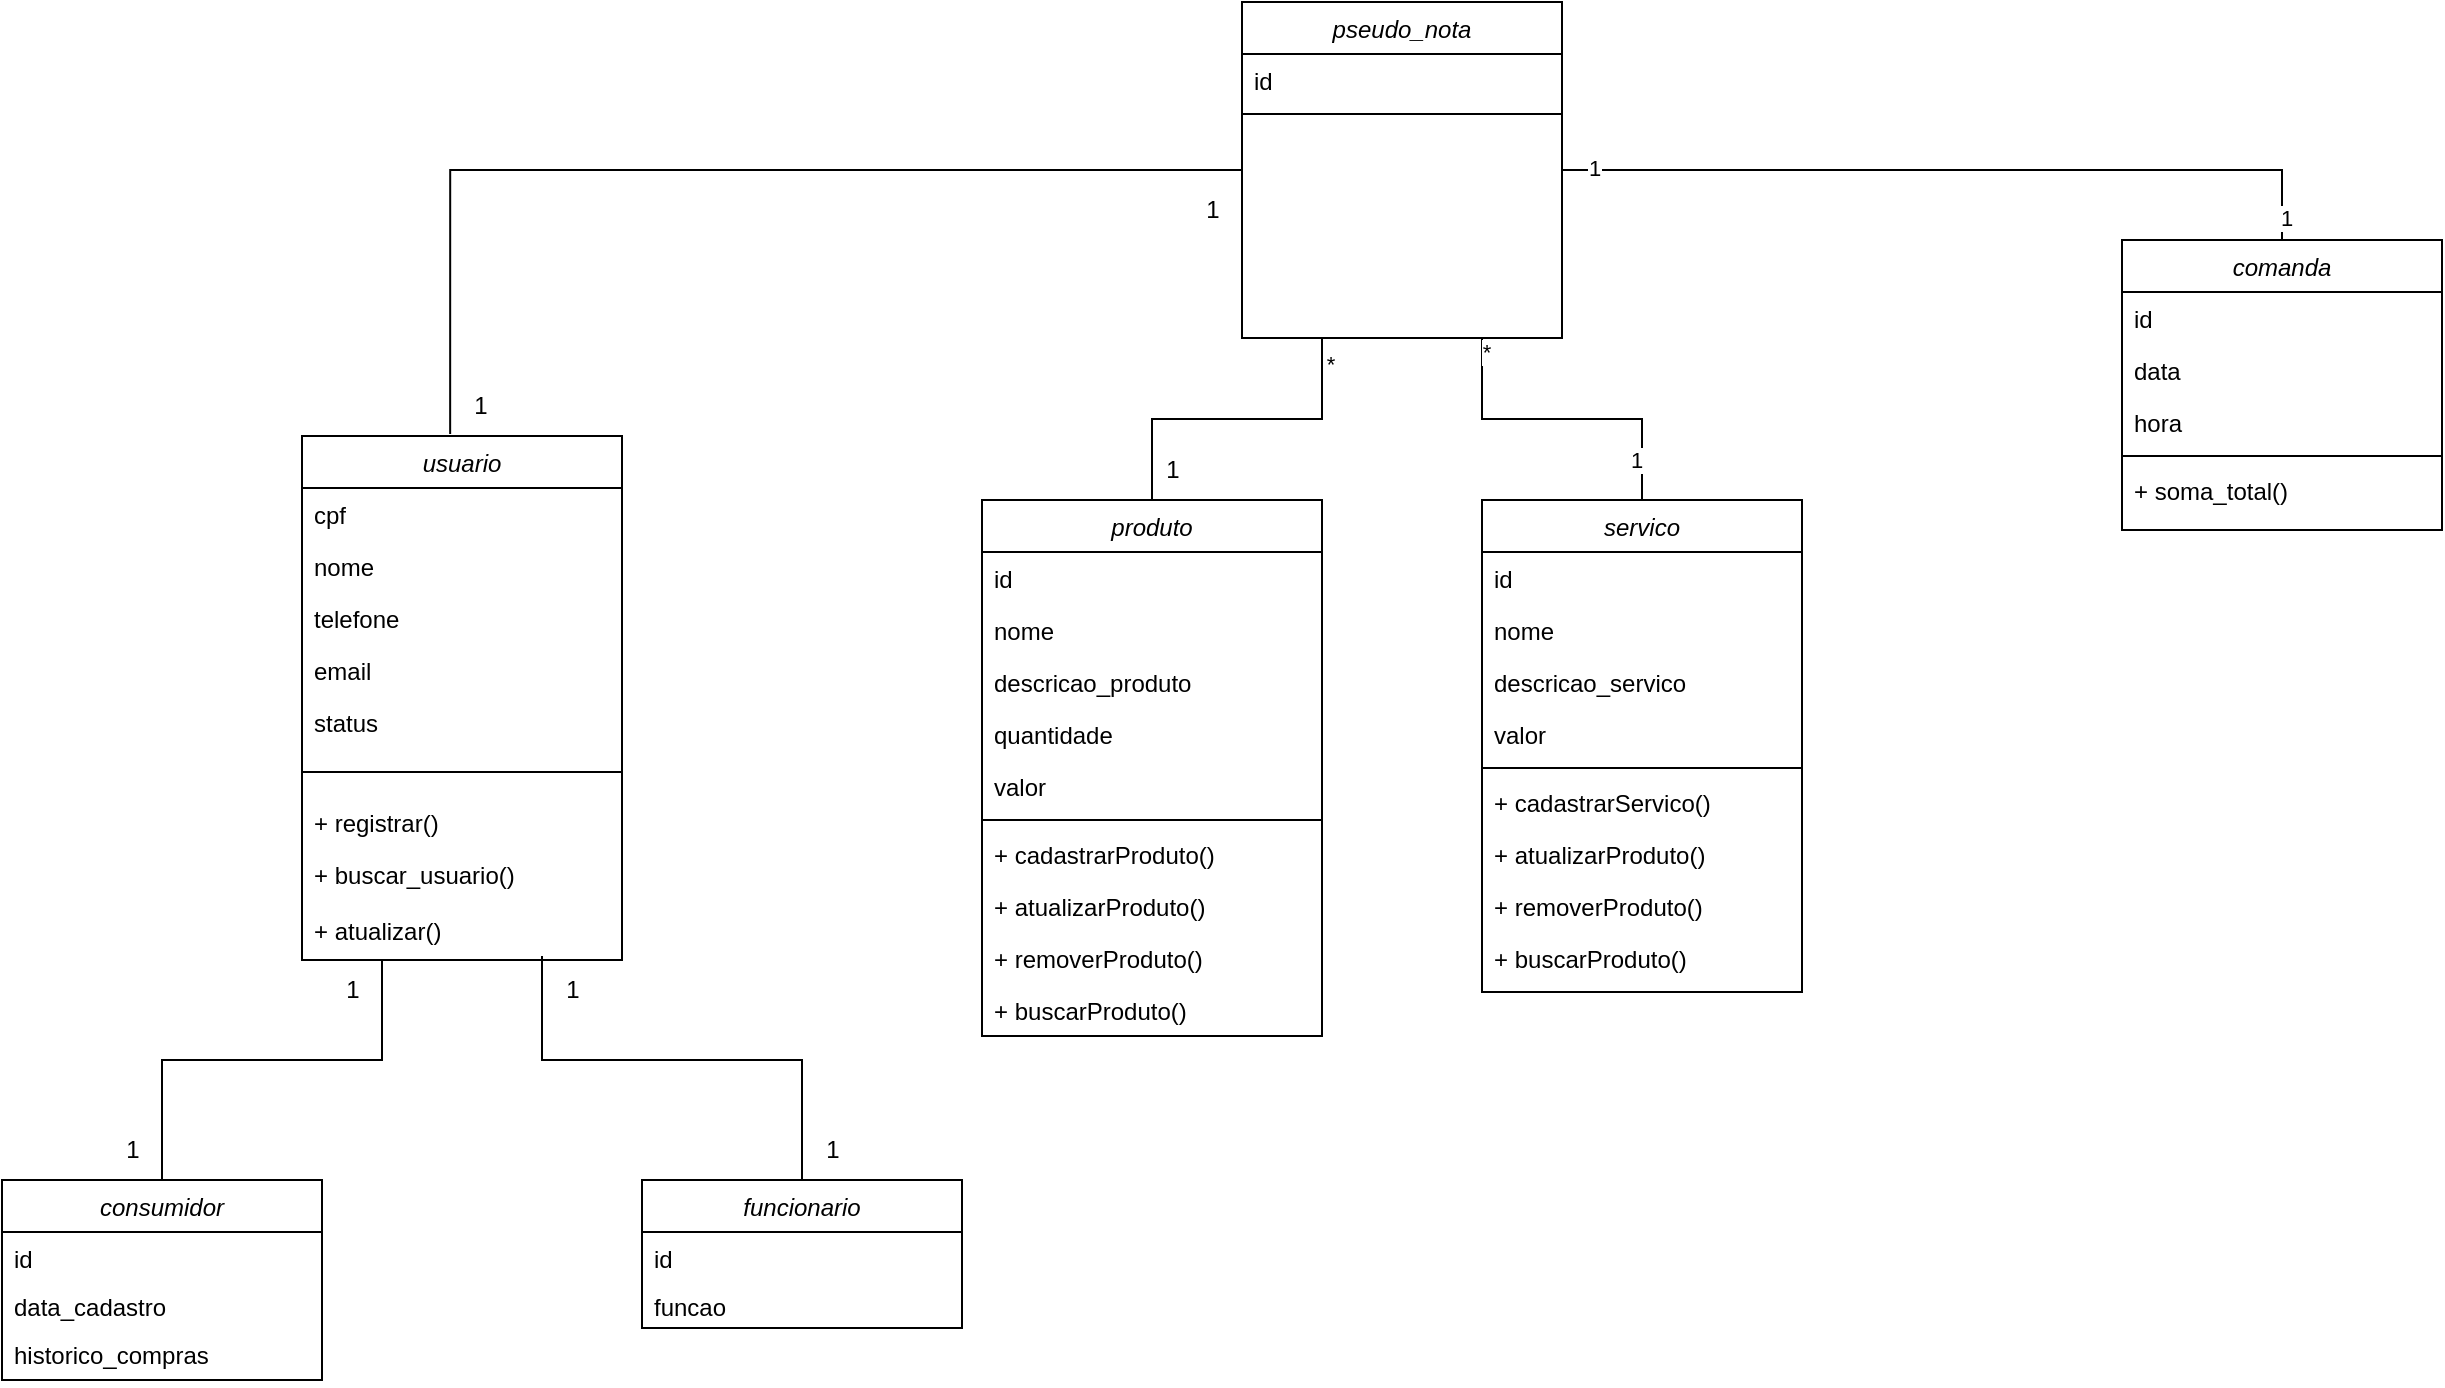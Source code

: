 <mxfile version="24.7.17">
  <diagram id="C5RBs43oDa-KdzZeNtuy" name="Page-1">
    <mxGraphModel grid="1" page="1" gridSize="10" guides="1" tooltips="1" connect="1" arrows="1" fold="1" pageScale="1" pageWidth="827" pageHeight="1169" math="0" shadow="0">
      <root>
        <mxCell id="WIyWlLk6GJQsqaUBKTNV-0" />
        <mxCell id="WIyWlLk6GJQsqaUBKTNV-1" parent="WIyWlLk6GJQsqaUBKTNV-0" />
        <mxCell id="zkfFHV4jXpPFQw0GAbJ--0" value="usuario" style="swimlane;fontStyle=2;align=center;verticalAlign=top;childLayout=stackLayout;horizontal=1;startSize=26;horizontalStack=0;resizeParent=1;resizeLast=0;collapsible=1;marginBottom=0;rounded=0;shadow=0;strokeWidth=1;" vertex="1" parent="WIyWlLk6GJQsqaUBKTNV-1">
          <mxGeometry x="310" y="-232" width="160" height="262" as="geometry">
            <mxRectangle x="230" y="140" width="160" height="26" as="alternateBounds" />
          </mxGeometry>
        </mxCell>
        <mxCell id="6OqZjIIJXKKsuih-4j8O-0" value="cpf" style="text;align=left;verticalAlign=top;spacingLeft=4;spacingRight=4;overflow=hidden;rotatable=0;points=[[0,0.5],[1,0.5]];portConstraint=eastwest;" vertex="1" parent="zkfFHV4jXpPFQw0GAbJ--0">
          <mxGeometry y="26" width="160" height="26" as="geometry" />
        </mxCell>
        <mxCell id="6OqZjIIJXKKsuih-4j8O-1" value="nome" style="text;align=left;verticalAlign=top;spacingLeft=4;spacingRight=4;overflow=hidden;rotatable=0;points=[[0,0.5],[1,0.5]];portConstraint=eastwest;" vertex="1" parent="zkfFHV4jXpPFQw0GAbJ--0">
          <mxGeometry y="52" width="160" height="26" as="geometry" />
        </mxCell>
        <mxCell id="6OqZjIIJXKKsuih-4j8O-2" value="telefone" style="text;align=left;verticalAlign=top;spacingLeft=4;spacingRight=4;overflow=hidden;rotatable=0;points=[[0,0.5],[1,0.5]];portConstraint=eastwest;" vertex="1" parent="zkfFHV4jXpPFQw0GAbJ--0">
          <mxGeometry y="78" width="160" height="26" as="geometry" />
        </mxCell>
        <mxCell id="rR3V6xmwRhzDYoZXlkW9-46" value="email" style="text;align=left;verticalAlign=top;spacingLeft=4;spacingRight=4;overflow=hidden;rotatable=0;points=[[0,0.5],[1,0.5]];portConstraint=eastwest;" vertex="1" parent="zkfFHV4jXpPFQw0GAbJ--0">
          <mxGeometry y="104" width="160" height="26" as="geometry" />
        </mxCell>
        <mxCell id="FzqHzcv_zNrUcBVF8Jbd-1" value="status" style="text;align=left;verticalAlign=top;spacingLeft=4;spacingRight=4;overflow=hidden;rotatable=0;points=[[0,0.5],[1,0.5]];portConstraint=eastwest;" vertex="1" parent="zkfFHV4jXpPFQw0GAbJ--0">
          <mxGeometry y="130" width="160" height="26" as="geometry" />
        </mxCell>
        <mxCell id="rR3V6xmwRhzDYoZXlkW9-41" value="" style="line;html=1;strokeWidth=1;align=left;verticalAlign=middle;spacingTop=-1;spacingLeft=3;spacingRight=3;rotatable=0;labelPosition=right;points=[];portConstraint=eastwest;" vertex="1" parent="zkfFHV4jXpPFQw0GAbJ--0">
          <mxGeometry y="156" width="160" height="24" as="geometry" />
        </mxCell>
        <mxCell id="TwVSHGMDBqHGYwjEg2Tt-3" value="+ registrar()" style="text;align=left;verticalAlign=top;spacingLeft=4;spacingRight=4;overflow=hidden;rotatable=0;points=[[0,0.5],[1,0.5]];portConstraint=eastwest;" vertex="1" parent="zkfFHV4jXpPFQw0GAbJ--0">
          <mxGeometry y="180" width="160" height="26" as="geometry" />
        </mxCell>
        <mxCell id="mLxg5aFCrUsIOA-F6rxe-14" value="+ buscar_usuario()" style="text;align=left;verticalAlign=top;spacingLeft=4;spacingRight=4;overflow=hidden;rotatable=0;points=[[0,0.5],[1,0.5]];portConstraint=eastwest;whiteSpace=wrap;" vertex="1" parent="zkfFHV4jXpPFQw0GAbJ--0">
          <mxGeometry y="206" width="160" height="28" as="geometry" />
        </mxCell>
        <mxCell id="mLxg5aFCrUsIOA-F6rxe-11" value="+ atualizar()" style="text;align=left;verticalAlign=top;spacingLeft=4;spacingRight=4;overflow=hidden;rotatable=0;points=[[0,0.5],[1,0.5]];portConstraint=eastwest;" vertex="1" parent="zkfFHV4jXpPFQw0GAbJ--0">
          <mxGeometry y="234" width="160" height="26" as="geometry" />
        </mxCell>
        <mxCell id="5Es-rJ3ds_diEEcx0u1n-26" style="edgeStyle=orthogonalEdgeStyle;rounded=0;orthogonalLoop=1;jettySize=auto;html=1;endArrow=none;endFill=0;startArrow=none;startFill=0;exitX=0.5;exitY=0;exitDx=0;exitDy=0;entryX=0.75;entryY=1;entryDx=0;entryDy=0;entryPerimeter=0;" edge="1" parent="WIyWlLk6GJQsqaUBKTNV-1" source="5Es-rJ3ds_diEEcx0u1n-1" target="mLxg5aFCrUsIOA-F6rxe-11">
          <mxGeometry relative="1" as="geometry">
            <Array as="points">
              <mxPoint x="560" y="80" />
              <mxPoint x="430" y="80" />
            </Array>
            <mxPoint x="560" y="130" as="sourcePoint" />
            <mxPoint x="430" y="40" as="targetPoint" />
          </mxGeometry>
        </mxCell>
        <mxCell id="5Es-rJ3ds_diEEcx0u1n-1" value="funcionario" style="swimlane;fontStyle=2;align=center;verticalAlign=top;childLayout=stackLayout;horizontal=1;startSize=26;horizontalStack=0;resizeParent=1;resizeLast=0;collapsible=1;marginBottom=0;rounded=0;shadow=0;strokeWidth=1;" vertex="1" parent="WIyWlLk6GJQsqaUBKTNV-1">
          <mxGeometry x="480" y="140" width="160" height="74" as="geometry">
            <mxRectangle x="230" y="140" width="160" height="26" as="alternateBounds" />
          </mxGeometry>
        </mxCell>
        <mxCell id="CvrKIsIumWMHfw4Xc4Db-1" value="id" style="text;align=left;verticalAlign=top;spacingLeft=4;spacingRight=4;overflow=hidden;rotatable=0;points=[[0,0.5],[1,0.5]];portConstraint=eastwest;" vertex="1" parent="5Es-rJ3ds_diEEcx0u1n-1">
          <mxGeometry y="26" width="160" height="24" as="geometry" />
        </mxCell>
        <mxCell id="T2LD3wPYWMggc1Zuk2ix-3" value="funcao" style="text;align=left;verticalAlign=top;spacingLeft=4;spacingRight=4;overflow=hidden;rotatable=0;points=[[0,0.5],[1,0.5]];portConstraint=eastwest;" vertex="1" parent="5Es-rJ3ds_diEEcx0u1n-1">
          <mxGeometry y="50" width="160" height="24" as="geometry" />
        </mxCell>
        <mxCell id="5Es-rJ3ds_diEEcx0u1n-27" style="edgeStyle=orthogonalEdgeStyle;rounded=0;orthogonalLoop=1;jettySize=auto;html=1;endArrow=none;endFill=0;startArrow=none;startFill=0;entryX=0.25;entryY=1;entryDx=0;entryDy=0;exitX=0.5;exitY=0;exitDx=0;exitDy=0;" edge="1" parent="WIyWlLk6GJQsqaUBKTNV-1" source="5Es-rJ3ds_diEEcx0u1n-6" target="zkfFHV4jXpPFQw0GAbJ--0">
          <mxGeometry relative="1" as="geometry">
            <Array as="points">
              <mxPoint x="240" y="80" />
              <mxPoint x="350" y="80" />
            </Array>
            <mxPoint x="240" y="130" as="sourcePoint" />
            <mxPoint x="350" y="50" as="targetPoint" />
          </mxGeometry>
        </mxCell>
        <mxCell id="5Es-rJ3ds_diEEcx0u1n-6" value="consumidor" style="swimlane;fontStyle=2;align=center;verticalAlign=top;childLayout=stackLayout;horizontal=1;startSize=26;horizontalStack=0;resizeParent=1;resizeLast=0;collapsible=1;marginBottom=0;rounded=0;shadow=0;strokeWidth=1;" vertex="1" parent="WIyWlLk6GJQsqaUBKTNV-1">
          <mxGeometry x="160" y="140" width="160" height="100" as="geometry">
            <mxRectangle x="230" y="140" width="160" height="26" as="alternateBounds" />
          </mxGeometry>
        </mxCell>
        <mxCell id="CvrKIsIumWMHfw4Xc4Db-0" value="id" style="text;align=left;verticalAlign=top;spacingLeft=4;spacingRight=4;overflow=hidden;rotatable=0;points=[[0,0.5],[1,0.5]];portConstraint=eastwest;" vertex="1" parent="5Es-rJ3ds_diEEcx0u1n-6">
          <mxGeometry y="26" width="160" height="24" as="geometry" />
        </mxCell>
        <mxCell id="CvrKIsIumWMHfw4Xc4Db-4" value="data_cadastro" style="text;align=left;verticalAlign=top;spacingLeft=4;spacingRight=4;overflow=hidden;rotatable=0;points=[[0,0.5],[1,0.5]];portConstraint=eastwest;" vertex="1" parent="5Es-rJ3ds_diEEcx0u1n-6">
          <mxGeometry y="50" width="160" height="24" as="geometry" />
        </mxCell>
        <mxCell id="CvrKIsIumWMHfw4Xc4Db-3" value="historico_compras" style="text;align=left;verticalAlign=top;spacingLeft=4;spacingRight=4;overflow=hidden;rotatable=0;points=[[0,0.5],[1,0.5]];portConstraint=eastwest;" vertex="1" parent="5Es-rJ3ds_diEEcx0u1n-6">
          <mxGeometry y="74" width="160" height="26" as="geometry" />
        </mxCell>
        <mxCell id="dabolZy6-QTJgzY1JWBK-12" style="edgeStyle=orthogonalEdgeStyle;rounded=0;orthogonalLoop=1;jettySize=auto;html=1;entryX=0.5;entryY=0;entryDx=0;entryDy=0;endArrow=none;endFill=0;exitX=0.75;exitY=1;exitDx=0;exitDy=0;" edge="1" parent="WIyWlLk6GJQsqaUBKTNV-1" source="68VH-_LcTsdwoNYMZAd4-1" target="5Es-rJ3ds_diEEcx0u1n-17">
          <mxGeometry relative="1" as="geometry" />
        </mxCell>
        <mxCell id="dabolZy6-QTJgzY1JWBK-13" value="*" style="edgeLabel;html=1;align=center;verticalAlign=middle;resizable=0;points=[];" vertex="1" connectable="0" parent="dabolZy6-QTJgzY1JWBK-12">
          <mxGeometry x="-0.911" y="2" relative="1" as="geometry">
            <mxPoint as="offset" />
          </mxGeometry>
        </mxCell>
        <mxCell id="dabolZy6-QTJgzY1JWBK-14" value="1" style="edgeLabel;html=1;align=center;verticalAlign=middle;resizable=0;points=[];" connectable="0" vertex="1" parent="dabolZy6-QTJgzY1JWBK-12">
          <mxGeometry x="0.749" y="-3" relative="1" as="geometry">
            <mxPoint as="offset" />
          </mxGeometry>
        </mxCell>
        <mxCell id="IpmSi3ri9ml-TVSAzwAs-1" value="comanda" style="swimlane;fontStyle=2;align=center;verticalAlign=top;childLayout=stackLayout;horizontal=1;startSize=26;horizontalStack=0;resizeParent=1;resizeLast=0;collapsible=1;marginBottom=0;rounded=0;shadow=0;strokeWidth=1;" vertex="1" parent="WIyWlLk6GJQsqaUBKTNV-1">
          <mxGeometry x="1220" y="-330" width="160" height="145" as="geometry">
            <mxRectangle x="230" y="140" width="160" height="26" as="alternateBounds" />
          </mxGeometry>
        </mxCell>
        <mxCell id="IpmSi3ri9ml-TVSAzwAs-2" value="id" style="text;align=left;verticalAlign=top;spacingLeft=4;spacingRight=4;overflow=hidden;rotatable=0;points=[[0,0.5],[1,0.5]];portConstraint=eastwest;" vertex="1" parent="IpmSi3ri9ml-TVSAzwAs-1">
          <mxGeometry y="26" width="160" height="26" as="geometry" />
        </mxCell>
        <mxCell id="rR3V6xmwRhzDYoZXlkW9-8" value="data" style="text;align=left;verticalAlign=top;spacingLeft=4;spacingRight=4;overflow=hidden;rotatable=0;points=[[0,0.5],[1,0.5]];portConstraint=eastwest;" vertex="1" parent="IpmSi3ri9ml-TVSAzwAs-1">
          <mxGeometry y="52" width="160" height="26" as="geometry" />
        </mxCell>
        <mxCell id="rR3V6xmwRhzDYoZXlkW9-11" value="hora" style="text;align=left;verticalAlign=top;spacingLeft=4;spacingRight=4;overflow=hidden;rotatable=0;points=[[0,0.5],[1,0.5]];portConstraint=eastwest;" vertex="1" parent="IpmSi3ri9ml-TVSAzwAs-1">
          <mxGeometry y="78" width="160" height="26" as="geometry" />
        </mxCell>
        <mxCell id="rR3V6xmwRhzDYoZXlkW9-42" value="" style="line;html=1;strokeWidth=1;align=left;verticalAlign=middle;spacingTop=-1;spacingLeft=3;spacingRight=3;rotatable=0;labelPosition=right;points=[];portConstraint=eastwest;" vertex="1" parent="IpmSi3ri9ml-TVSAzwAs-1">
          <mxGeometry y="104" width="160" height="8" as="geometry" />
        </mxCell>
        <mxCell id="TwVSHGMDBqHGYwjEg2Tt-4" value="+ soma_total()" style="text;align=left;verticalAlign=top;spacingLeft=4;spacingRight=4;overflow=hidden;rotatable=0;points=[[0,0.5],[1,0.5]];portConstraint=eastwest;" vertex="1" parent="IpmSi3ri9ml-TVSAzwAs-1">
          <mxGeometry y="112" width="160" height="26" as="geometry" />
        </mxCell>
        <mxCell id="5Es-rJ3ds_diEEcx0u1n-17" value="servico" style="swimlane;fontStyle=2;align=center;verticalAlign=top;childLayout=stackLayout;horizontal=1;startSize=26;horizontalStack=0;resizeParent=1;resizeLast=0;collapsible=1;marginBottom=0;rounded=0;shadow=0;strokeWidth=1;" vertex="1" parent="WIyWlLk6GJQsqaUBKTNV-1">
          <mxGeometry x="900" y="-200" width="160" height="246" as="geometry">
            <mxRectangle x="230" y="140" width="160" height="26" as="alternateBounds" />
          </mxGeometry>
        </mxCell>
        <mxCell id="rR3V6xmwRhzDYoZXlkW9-13" value="id" style="text;align=left;verticalAlign=top;spacingLeft=4;spacingRight=4;overflow=hidden;rotatable=0;points=[[0,0.5],[1,0.5]];portConstraint=eastwest;" vertex="1" parent="5Es-rJ3ds_diEEcx0u1n-17">
          <mxGeometry y="26" width="160" height="26" as="geometry" />
        </mxCell>
        <mxCell id="rR3V6xmwRhzDYoZXlkW9-2" value="nome" style="text;align=left;verticalAlign=top;spacingLeft=4;spacingRight=4;overflow=hidden;rotatable=0;points=[[0,0.5],[1,0.5]];portConstraint=eastwest;" vertex="1" parent="5Es-rJ3ds_diEEcx0u1n-17">
          <mxGeometry y="52" width="160" height="26" as="geometry" />
        </mxCell>
        <mxCell id="rR3V6xmwRhzDYoZXlkW9-37" value="descricao_servico" style="text;align=left;verticalAlign=top;spacingLeft=4;spacingRight=4;overflow=hidden;rotatable=0;points=[[0,0.5],[1,0.5]];portConstraint=eastwest;" vertex="1" parent="5Es-rJ3ds_diEEcx0u1n-17">
          <mxGeometry y="78" width="160" height="26" as="geometry" />
        </mxCell>
        <mxCell id="rR3V6xmwRhzDYoZXlkW9-3" value="valor" style="text;align=left;verticalAlign=top;spacingLeft=4;spacingRight=4;overflow=hidden;rotatable=0;points=[[0,0.5],[1,0.5]];portConstraint=eastwest;" vertex="1" parent="5Es-rJ3ds_diEEcx0u1n-17">
          <mxGeometry y="104" width="160" height="26" as="geometry" />
        </mxCell>
        <mxCell id="rR3V6xmwRhzDYoZXlkW9-48" value="" style="line;html=1;strokeWidth=1;align=left;verticalAlign=middle;spacingTop=-1;spacingLeft=3;spacingRight=3;rotatable=0;labelPosition=right;points=[];portConstraint=eastwest;" vertex="1" parent="5Es-rJ3ds_diEEcx0u1n-17">
          <mxGeometry y="130" width="160" height="8" as="geometry" />
        </mxCell>
        <mxCell id="WQ2OPcMRhsxtGdMeGIDT-6" value="+ cadastrarServico()" style="text;align=left;verticalAlign=top;spacingLeft=4;spacingRight=4;overflow=hidden;rotatable=0;points=[[0,0.5],[1,0.5]];portConstraint=eastwest;" vertex="1" parent="5Es-rJ3ds_diEEcx0u1n-17">
          <mxGeometry y="138" width="160" height="26" as="geometry" />
        </mxCell>
        <mxCell id="WQ2OPcMRhsxtGdMeGIDT-7" value="+ atualizarProduto()" style="text;align=left;verticalAlign=top;spacingLeft=4;spacingRight=4;overflow=hidden;rotatable=0;points=[[0,0.5],[1,0.5]];portConstraint=eastwest;" vertex="1" parent="5Es-rJ3ds_diEEcx0u1n-17">
          <mxGeometry y="164" width="160" height="26" as="geometry" />
        </mxCell>
        <mxCell id="WQ2OPcMRhsxtGdMeGIDT-8" value="+ removerProduto()" style="text;align=left;verticalAlign=top;spacingLeft=4;spacingRight=4;overflow=hidden;rotatable=0;points=[[0,0.5],[1,0.5]];portConstraint=eastwest;" vertex="1" parent="5Es-rJ3ds_diEEcx0u1n-17">
          <mxGeometry y="190" width="160" height="26" as="geometry" />
        </mxCell>
        <mxCell id="WQ2OPcMRhsxtGdMeGIDT-9" value="+ buscarProduto()" style="text;align=left;verticalAlign=top;spacingLeft=4;spacingRight=4;overflow=hidden;rotatable=0;points=[[0,0.5],[1,0.5]];portConstraint=eastwest;" vertex="1" parent="5Es-rJ3ds_diEEcx0u1n-17">
          <mxGeometry y="216" width="160" height="26" as="geometry" />
        </mxCell>
        <mxCell id="dabolZy6-QTJgzY1JWBK-16" style="edgeStyle=orthogonalEdgeStyle;rounded=0;orthogonalLoop=1;jettySize=auto;html=1;entryX=0.25;entryY=1;entryDx=0;entryDy=0;endArrow=none;endFill=0;" edge="1" parent="WIyWlLk6GJQsqaUBKTNV-1" source="IpmSi3ri9ml-TVSAzwAs-6" target="68VH-_LcTsdwoNYMZAd4-1">
          <mxGeometry relative="1" as="geometry" />
        </mxCell>
        <mxCell id="dabolZy6-QTJgzY1JWBK-18" value="*" style="edgeLabel;html=1;align=center;verticalAlign=middle;resizable=0;points=[];" connectable="0" vertex="1" parent="dabolZy6-QTJgzY1JWBK-16">
          <mxGeometry x="0.843" y="-4" relative="1" as="geometry">
            <mxPoint as="offset" />
          </mxGeometry>
        </mxCell>
        <mxCell id="IpmSi3ri9ml-TVSAzwAs-6" value="produto" style="swimlane;fontStyle=2;align=center;verticalAlign=top;childLayout=stackLayout;horizontal=1;startSize=26;horizontalStack=0;resizeParent=1;resizeLast=0;collapsible=1;marginBottom=0;rounded=0;shadow=0;strokeWidth=1;" vertex="1" parent="WIyWlLk6GJQsqaUBKTNV-1">
          <mxGeometry x="650" y="-200" width="170" height="268" as="geometry">
            <mxRectangle x="230" y="140" width="160" height="26" as="alternateBounds" />
          </mxGeometry>
        </mxCell>
        <mxCell id="rR3V6xmwRhzDYoZXlkW9-32" value="id" style="text;align=left;verticalAlign=top;spacingLeft=4;spacingRight=4;overflow=hidden;rotatable=0;points=[[0,0.5],[1,0.5]];portConstraint=eastwest;" vertex="1" parent="IpmSi3ri9ml-TVSAzwAs-6">
          <mxGeometry y="26" width="170" height="26" as="geometry" />
        </mxCell>
        <mxCell id="rR3V6xmwRhzDYoZXlkW9-33" value="nome" style="text;align=left;verticalAlign=top;spacingLeft=4;spacingRight=4;overflow=hidden;rotatable=0;points=[[0,0.5],[1,0.5]];portConstraint=eastwest;" vertex="1" parent="IpmSi3ri9ml-TVSAzwAs-6">
          <mxGeometry y="52" width="170" height="26" as="geometry" />
        </mxCell>
        <mxCell id="rR3V6xmwRhzDYoZXlkW9-35" value="descricao_produto" style="text;align=left;verticalAlign=top;spacingLeft=4;spacingRight=4;overflow=hidden;rotatable=0;points=[[0,0.5],[1,0.5]];portConstraint=eastwest;" vertex="1" parent="IpmSi3ri9ml-TVSAzwAs-6">
          <mxGeometry y="78" width="170" height="26" as="geometry" />
        </mxCell>
        <mxCell id="rR3V6xmwRhzDYoZXlkW9-22" value="quantidade" style="text;align=left;verticalAlign=top;spacingLeft=4;spacingRight=4;overflow=hidden;rotatable=0;points=[[0,0.5],[1,0.5]];portConstraint=eastwest;" vertex="1" parent="IpmSi3ri9ml-TVSAzwAs-6">
          <mxGeometry y="104" width="170" height="26" as="geometry" />
        </mxCell>
        <mxCell id="rR3V6xmwRhzDYoZXlkW9-34" value="valor" style="text;align=left;verticalAlign=top;spacingLeft=4;spacingRight=4;overflow=hidden;rotatable=0;points=[[0,0.5],[1,0.5]];portConstraint=eastwest;" vertex="1" parent="IpmSi3ri9ml-TVSAzwAs-6">
          <mxGeometry y="130" width="170" height="26" as="geometry" />
        </mxCell>
        <mxCell id="mLxg5aFCrUsIOA-F6rxe-0" value="" style="line;html=1;strokeWidth=1;align=left;verticalAlign=middle;spacingTop=-1;spacingLeft=3;spacingRight=3;rotatable=0;labelPosition=right;points=[];portConstraint=eastwest;" vertex="1" parent="IpmSi3ri9ml-TVSAzwAs-6">
          <mxGeometry y="156" width="170" height="8" as="geometry" />
        </mxCell>
        <mxCell id="WQ2OPcMRhsxtGdMeGIDT-0" value="+ cadastrarProduto()" style="text;align=left;verticalAlign=top;spacingLeft=4;spacingRight=4;overflow=hidden;rotatable=0;points=[[0,0.5],[1,0.5]];portConstraint=eastwest;" vertex="1" parent="IpmSi3ri9ml-TVSAzwAs-6">
          <mxGeometry y="164" width="170" height="26" as="geometry" />
        </mxCell>
        <mxCell id="WQ2OPcMRhsxtGdMeGIDT-3" value="+ atualizarProduto()" style="text;align=left;verticalAlign=top;spacingLeft=4;spacingRight=4;overflow=hidden;rotatable=0;points=[[0,0.5],[1,0.5]];portConstraint=eastwest;" vertex="1" parent="IpmSi3ri9ml-TVSAzwAs-6">
          <mxGeometry y="190" width="170" height="26" as="geometry" />
        </mxCell>
        <mxCell id="WQ2OPcMRhsxtGdMeGIDT-4" value="+ removerProduto()" style="text;align=left;verticalAlign=top;spacingLeft=4;spacingRight=4;overflow=hidden;rotatable=0;points=[[0,0.5],[1,0.5]];portConstraint=eastwest;" vertex="1" parent="IpmSi3ri9ml-TVSAzwAs-6">
          <mxGeometry y="216" width="170" height="26" as="geometry" />
        </mxCell>
        <mxCell id="WQ2OPcMRhsxtGdMeGIDT-5" value="+ buscarProduto()" style="text;align=left;verticalAlign=top;spacingLeft=4;spacingRight=4;overflow=hidden;rotatable=0;points=[[0,0.5],[1,0.5]];portConstraint=eastwest;" vertex="1" parent="IpmSi3ri9ml-TVSAzwAs-6">
          <mxGeometry y="242" width="170" height="26" as="geometry" />
        </mxCell>
        <mxCell id="68VH-_LcTsdwoNYMZAd4-8" style="edgeStyle=orthogonalEdgeStyle;rounded=0;orthogonalLoop=1;jettySize=auto;html=1;entryX=0.5;entryY=0;entryDx=0;entryDy=0;endArrow=none;endFill=0;startArrow=none;startFill=0;exitX=1;exitY=0.5;exitDx=0;exitDy=0;" edge="1" parent="WIyWlLk6GJQsqaUBKTNV-1" source="68VH-_LcTsdwoNYMZAd4-1" target="IpmSi3ri9ml-TVSAzwAs-1">
          <mxGeometry relative="1" as="geometry">
            <mxPoint x="870" y="-370" as="sourcePoint" />
          </mxGeometry>
        </mxCell>
        <mxCell id="dabolZy6-QTJgzY1JWBK-19" value="1" style="edgeLabel;html=1;align=center;verticalAlign=middle;resizable=0;points=[];" connectable="0" vertex="1" parent="68VH-_LcTsdwoNYMZAd4-8">
          <mxGeometry x="-0.919" y="1" relative="1" as="geometry">
            <mxPoint as="offset" />
          </mxGeometry>
        </mxCell>
        <mxCell id="dabolZy6-QTJgzY1JWBK-20" value="1" style="edgeLabel;html=1;align=center;verticalAlign=middle;resizable=0;points=[];" connectable="0" vertex="1" parent="68VH-_LcTsdwoNYMZAd4-8">
          <mxGeometry x="0.944" y="2" relative="1" as="geometry">
            <mxPoint as="offset" />
          </mxGeometry>
        </mxCell>
        <mxCell id="68VH-_LcTsdwoNYMZAd4-1" value="pseudo_nota" style="swimlane;fontStyle=2;align=center;verticalAlign=top;childLayout=stackLayout;horizontal=1;startSize=26;horizontalStack=0;resizeParent=1;resizeLast=0;collapsible=1;marginBottom=0;rounded=0;shadow=0;strokeWidth=1;" vertex="1" parent="WIyWlLk6GJQsqaUBKTNV-1">
          <mxGeometry x="780" y="-449" width="160" height="168" as="geometry">
            <mxRectangle x="695" y="-460" width="160" height="26" as="alternateBounds" />
          </mxGeometry>
        </mxCell>
        <mxCell id="1r3ycgZnD6FW4LwYbZac-0" value="id" style="text;align=left;verticalAlign=top;spacingLeft=4;spacingRight=4;overflow=hidden;rotatable=0;points=[[0,0.5],[1,0.5]];portConstraint=eastwest;" vertex="1" parent="68VH-_LcTsdwoNYMZAd4-1">
          <mxGeometry y="26" width="160" height="26" as="geometry" />
        </mxCell>
        <mxCell id="1r3ycgZnD6FW4LwYbZac-1" value="" style="line;html=1;strokeWidth=1;align=left;verticalAlign=middle;spacingTop=-1;spacingLeft=3;spacingRight=3;rotatable=0;labelPosition=right;points=[];portConstraint=eastwest;" vertex="1" parent="68VH-_LcTsdwoNYMZAd4-1">
          <mxGeometry y="52" width="160" height="8" as="geometry" />
        </mxCell>
        <mxCell id="68VH-_LcTsdwoNYMZAd4-9" style="edgeStyle=orthogonalEdgeStyle;rounded=0;orthogonalLoop=1;jettySize=auto;html=1;entryX=0.463;entryY=-0.004;entryDx=0;entryDy=0;entryPerimeter=0;startArrow=none;startFill=0;endArrow=none;endFill=0;exitX=0;exitY=0.5;exitDx=0;exitDy=0;" edge="1" parent="WIyWlLk6GJQsqaUBKTNV-1" source="68VH-_LcTsdwoNYMZAd4-1" target="zkfFHV4jXpPFQw0GAbJ--0">
          <mxGeometry relative="1" as="geometry">
            <mxPoint x="680" y="-376" as="sourcePoint" />
          </mxGeometry>
        </mxCell>
        <mxCell id="gq8fEQvsVYuS5Ql0NEpv-2" value="1" style="text;html=1;align=center;verticalAlign=middle;resizable=0;points=[];autosize=1;strokeColor=none;fillColor=none;" vertex="1" parent="WIyWlLk6GJQsqaUBKTNV-1">
          <mxGeometry x="750" y="-360" width="30" height="30" as="geometry" />
        </mxCell>
        <mxCell id="gq8fEQvsVYuS5Ql0NEpv-3" value="1" style="text;html=1;align=center;verticalAlign=middle;resizable=0;points=[];autosize=1;strokeColor=none;fillColor=none;" vertex="1" parent="WIyWlLk6GJQsqaUBKTNV-1">
          <mxGeometry x="384" y="-262" width="30" height="30" as="geometry" />
        </mxCell>
        <mxCell id="gq8fEQvsVYuS5Ql0NEpv-4" value="1" style="text;html=1;align=center;verticalAlign=middle;resizable=0;points=[];autosize=1;strokeColor=none;fillColor=none;" vertex="1" parent="WIyWlLk6GJQsqaUBKTNV-1">
          <mxGeometry x="430" y="30" width="30" height="30" as="geometry" />
        </mxCell>
        <mxCell id="gq8fEQvsVYuS5Ql0NEpv-5" value="1" style="text;html=1;align=center;verticalAlign=middle;resizable=0;points=[];autosize=1;strokeColor=none;fillColor=none;" vertex="1" parent="WIyWlLk6GJQsqaUBKTNV-1">
          <mxGeometry x="560" y="110" width="30" height="30" as="geometry" />
        </mxCell>
        <mxCell id="gq8fEQvsVYuS5Ql0NEpv-6" value="1" style="text;html=1;align=center;verticalAlign=middle;resizable=0;points=[];autosize=1;strokeColor=none;fillColor=none;" vertex="1" parent="WIyWlLk6GJQsqaUBKTNV-1">
          <mxGeometry x="320" y="30" width="30" height="30" as="geometry" />
        </mxCell>
        <mxCell id="gq8fEQvsVYuS5Ql0NEpv-7" value="1" style="text;html=1;align=center;verticalAlign=middle;resizable=0;points=[];autosize=1;strokeColor=none;fillColor=none;" vertex="1" parent="WIyWlLk6GJQsqaUBKTNV-1">
          <mxGeometry x="210" y="110" width="30" height="30" as="geometry" />
        </mxCell>
        <mxCell id="F84Jf77HQ-PjNeadhBcu-0" value="1" style="text;html=1;align=center;verticalAlign=middle;resizable=0;points=[];autosize=1;strokeColor=none;fillColor=none;" vertex="1" parent="WIyWlLk6GJQsqaUBKTNV-1">
          <mxGeometry x="730" y="-230" width="30" height="30" as="geometry" />
        </mxCell>
      </root>
    </mxGraphModel>
  </diagram>
</mxfile>
